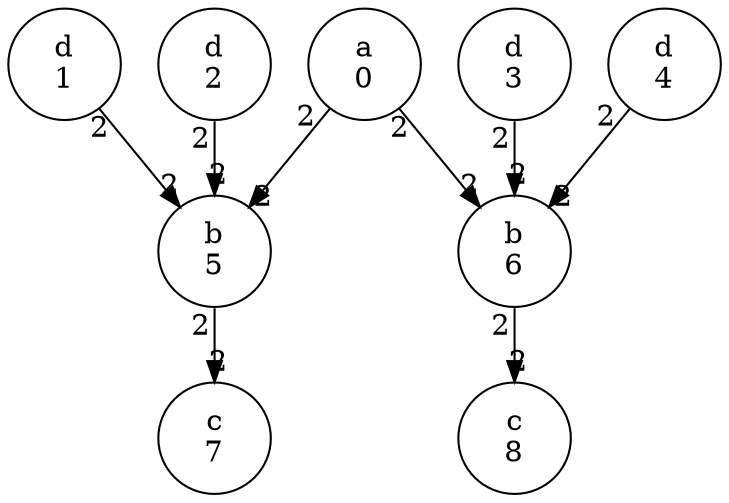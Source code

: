 digraph HSDFG {
	node [fillcolor=style]
	edge [labeldistance=1]
		a_0 [label="a\n0" URL="\ref Actor" tooltip=a_0]
		d_1 [label="d\n1" URL="\ref Actor" tooltip=d_1]
		d_2 [label="d\n2" URL="\ref Actor" tooltip=d_2]
		d_3 [label="d\n3" URL="\ref Actor" tooltip=d_3]
		d_4 [label="d\n4" URL="\ref Actor" tooltip=d_4]
		b_5 [label="b\n5" URL="\ref Actor" tooltip=b_5]
		b_6 [label="b\n6" URL="\ref Actor" tooltip=b_6]
		c_7 [label="c\n7" URL="\ref Actor" tooltip=c_7]
		c_8 [label="c\n8" URL="\ref Actor" tooltip=c_8]
			a_0 -> b_5 [headlabel="2 " taillabel="2 "]
			a_0 -> b_6 [headlabel="2 " taillabel="2 "]
			d_1 -> b_5 [headlabel="2 " taillabel="2 "]
			d_2 -> b_5 [headlabel="2 " taillabel="2 "]
			d_3 -> b_6 [headlabel="2 " taillabel="2 "]
			d_4 -> b_6 [headlabel="2 " taillabel="2 "]
			b_5 -> c_7 [headlabel="2 " taillabel="2 "]
			b_6 -> c_8 [headlabel="2 " taillabel="2 "]
}